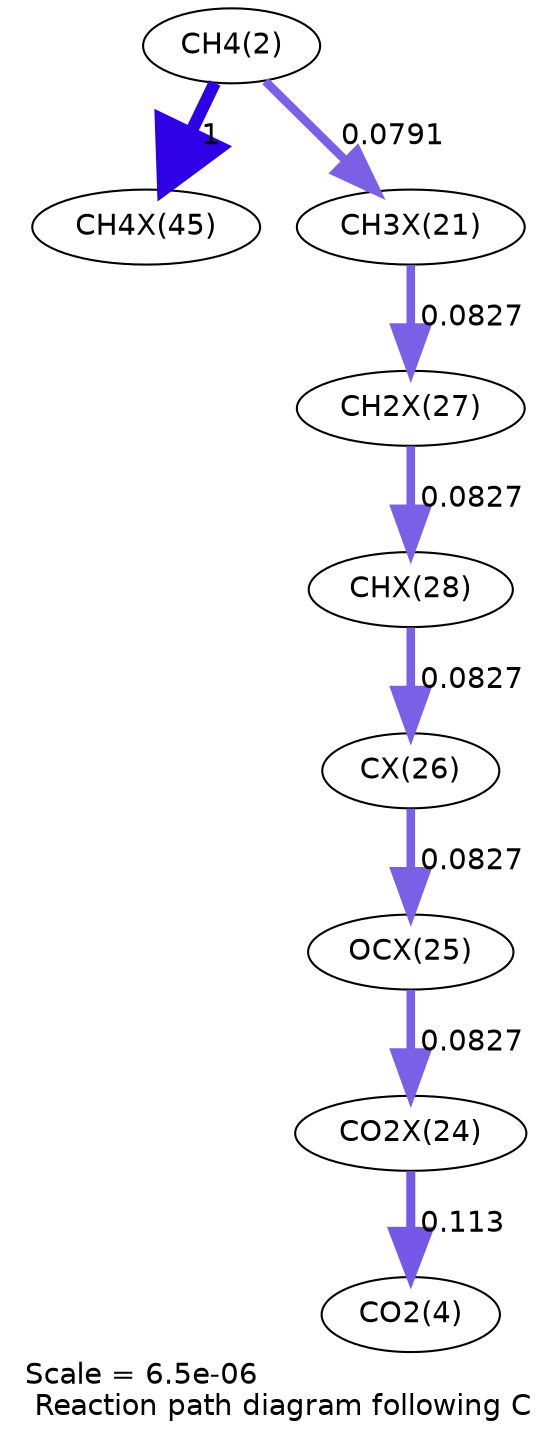 digraph reaction_paths {
center=1;
s4 -> s40[fontname="Helvetica", penwidth=6, arrowsize=3, color="0.7, 1.5, 0.9"
, label=" 1"];
s4 -> s32[fontname="Helvetica", penwidth=4.08, arrowsize=2.04, color="0.7, 0.579, 0.9"
, label=" 0.0791"];
s32 -> s38[fontname="Helvetica", penwidth=4.12, arrowsize=2.06, color="0.7, 0.583, 0.9"
, label=" 0.0827"];
s38 -> s39[fontname="Helvetica", penwidth=4.12, arrowsize=2.06, color="0.7, 0.583, 0.9"
, label=" 0.0827"];
s39 -> s37[fontname="Helvetica", penwidth=4.12, arrowsize=2.06, color="0.7, 0.583, 0.9"
, label=" 0.0827"];
s37 -> s36[fontname="Helvetica", penwidth=4.12, arrowsize=2.06, color="0.7, 0.583, 0.9"
, label=" 0.0827"];
s36 -> s35[fontname="Helvetica", penwidth=4.12, arrowsize=2.06, color="0.7, 0.583, 0.9"
, label=" 0.0827"];
s35 -> s6[fontname="Helvetica", penwidth=4.35, arrowsize=2.18, color="0.7, 0.613, 0.9"
, label=" 0.113"];
s4 [ fontname="Helvetica", label="CH4(2)"];
s6 [ fontname="Helvetica", label="CO2(4)"];
s32 [ fontname="Helvetica", label="CH3X(21)"];
s35 [ fontname="Helvetica", label="CO2X(24)"];
s36 [ fontname="Helvetica", label="OCX(25)"];
s37 [ fontname="Helvetica", label="CX(26)"];
s38 [ fontname="Helvetica", label="CH2X(27)"];
s39 [ fontname="Helvetica", label="CHX(28)"];
s40 [ fontname="Helvetica", label="CH4X(45)"];
 label = "Scale = 6.5e-06\l Reaction path diagram following C";
 fontname = "Helvetica";
}
